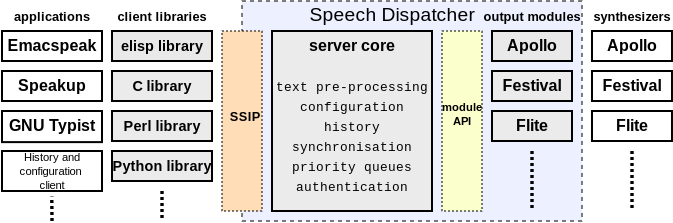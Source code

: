 <?xml version="1.0" encoding="UTF-8"?>
<dia:diagram xmlns:dia="http://www.lysator.liu.se/~alla/dia/"><dia:layer name="Background" visible="true"><dia:object type="Standard - Box" version="0" id="O0"><dia:attribute name="obj_pos"><dia:point val="18,4.5"/></dia:attribute><dia:attribute name="obj_bb"><dia:rectangle val="18,4.5;35,15.5"/></dia:attribute><dia:attribute name="elem_corner"><dia:point val="18,4.5"/></dia:attribute><dia:attribute name="elem_width"><dia:real val="17"/></dia:attribute><dia:attribute name="elem_height"><dia:real val="11"/></dia:attribute><dia:attribute name="border_width"><dia:real val="0"/></dia:attribute><dia:attribute name="inner_color"><dia:color val="#edf1ff"/></dia:attribute><dia:attribute name="show_background"><dia:boolean val="true"/></dia:attribute><dia:attribute name="line_style"><dia:enum val="1"/></dia:attribute><dia:attribute name="dashlength"><dia:real val="0.2"/></dia:attribute></dia:object><dia:object type="Standard - Box" version="0" id="O1"><dia:attribute name="obj_pos"><dia:point val="35.5,6"/></dia:attribute><dia:attribute name="obj_bb"><dia:rectangle val="35.45,5.95;39.55,7.55"/></dia:attribute><dia:attribute name="elem_corner"><dia:point val="35.5,6"/></dia:attribute><dia:attribute name="elem_width"><dia:real val="4"/></dia:attribute><dia:attribute name="elem_height"><dia:real val="1.5"/></dia:attribute><dia:attribute name="show_background"><dia:boolean val="true"/></dia:attribute></dia:object><dia:object type="Standard - Box" version="0" id="O2"><dia:attribute name="obj_pos"><dia:point val="19.5,6"/></dia:attribute><dia:attribute name="obj_bb"><dia:rectangle val="19.45,5.95;27.55,15.05"/></dia:attribute><dia:attribute name="elem_corner"><dia:point val="19.5,6"/></dia:attribute><dia:attribute name="elem_width"><dia:real val="8"/></dia:attribute><dia:attribute name="elem_height"><dia:real val="9"/></dia:attribute><dia:attribute name="inner_color"><dia:color val="#ebebeb"/></dia:attribute><dia:attribute name="show_background"><dia:boolean val="true"/></dia:attribute></dia:object><dia:object type="Standard - Box" version="0" id="O3"><dia:attribute name="obj_pos"><dia:point val="17,6"/></dia:attribute><dia:attribute name="obj_bb"><dia:rectangle val="16.995,5.995;19.005,15.005"/></dia:attribute><dia:attribute name="elem_corner"><dia:point val="17,6"/></dia:attribute><dia:attribute name="elem_width"><dia:real val="2"/></dia:attribute><dia:attribute name="elem_height"><dia:real val="9"/></dia:attribute><dia:attribute name="border_width"><dia:real val="0.01"/></dia:attribute><dia:attribute name="border_color"><dia:color val="#010101"/></dia:attribute><dia:attribute name="inner_color"><dia:color val="#ffdeb7"/></dia:attribute><dia:attribute name="show_background"><dia:boolean val="true"/></dia:attribute><dia:attribute name="line_style"><dia:enum val="4"/></dia:attribute></dia:object><dia:object type="Standard - Box" version="0" id="O4"><dia:attribute name="obj_pos"><dia:point val="28,6"/></dia:attribute><dia:attribute name="obj_bb"><dia:rectangle val="27.995,5.995;30.005,15.005"/></dia:attribute><dia:attribute name="elem_corner"><dia:point val="28,6"/></dia:attribute><dia:attribute name="elem_width"><dia:real val="2"/></dia:attribute><dia:attribute name="elem_height"><dia:real val="9"/></dia:attribute><dia:attribute name="border_width"><dia:real val="0.01"/></dia:attribute><dia:attribute name="border_color"><dia:color val="#010101"/></dia:attribute><dia:attribute name="inner_color"><dia:color val="#fbffcb"/></dia:attribute><dia:attribute name="show_background"><dia:boolean val="true"/></dia:attribute><dia:attribute name="line_style"><dia:enum val="4"/></dia:attribute></dia:object><dia:object type="Standard - Text" version="0" id="O5"><dia:attribute name="obj_pos"><dia:point val="18,10.5"/></dia:attribute><dia:attribute name="obj_bb"><dia:rectangle val="17.25,9.9;18.75,10.9"/></dia:attribute><dia:attribute name="text"><dia:composite type="text"><dia:attribute name="string"><dia:string># SSIP#</dia:string></dia:attribute><dia:attribute name="font"><dia:font family="arial" style="80" name="Helvetica-Bold"/></dia:attribute><dia:attribute name="height"><dia:real val="0.8"/></dia:attribute><dia:attribute name="pos"><dia:point val="18,10.5"/></dia:attribute><dia:attribute name="color"><dia:color val="#000000"/></dia:attribute><dia:attribute name="alignment"><dia:enum val="1"/></dia:attribute></dia:composite></dia:attribute></dia:object><dia:object type="Standard - Text" version="0" id="O6"><dia:attribute name="obj_pos"><dia:point val="29,10"/></dia:attribute><dia:attribute name="obj_bb"><dia:rectangle val="28.1,9.45;29.9,11.05"/></dia:attribute><dia:attribute name="text"><dia:composite type="text"><dia:attribute name="string"><dia:string>#module
API#</dia:string></dia:attribute><dia:attribute name="font"><dia:font family="arial" style="80" name="Helvetica-Bold"/></dia:attribute><dia:attribute name="height"><dia:real val="0.7"/></dia:attribute><dia:attribute name="pos"><dia:point val="29,10"/></dia:attribute><dia:attribute name="color"><dia:color val="#000000"/></dia:attribute><dia:attribute name="alignment"><dia:enum val="1"/></dia:attribute></dia:composite></dia:attribute></dia:object><dia:object type="Standard - Text" version="0" id="O7"><dia:attribute name="obj_pos"><dia:point val="25.5,5.5"/></dia:attribute><dia:attribute name="obj_bb"><dia:rectangle val="21.7,4.571;29.329,6.107"/></dia:attribute><dia:attribute name="text"><dia:composite type="text"><dia:attribute name="string"><dia:string>#Speech Dispatcher#</dia:string></dia:attribute><dia:attribute name="font"><dia:font family="arial" style="0" name="Helvetica"/></dia:attribute><dia:attribute name="height"><dia:real val="1.2"/></dia:attribute><dia:attribute name="pos"><dia:point val="25.5,5.5"/></dia:attribute><dia:attribute name="color"><dia:color val="#000000"/></dia:attribute><dia:attribute name="alignment"><dia:enum val="1"/></dia:attribute></dia:composite></dia:attribute></dia:object><dia:object type="Standard - Text" version="0" id="O8"><dia:attribute name="obj_pos"><dia:point val="8.5,5.5"/></dia:attribute><dia:attribute name="obj_bb"><dia:rectangle val="6.775,4.88;10.245,5.94"/></dia:attribute><dia:attribute name="text"><dia:composite type="text"><dia:attribute name="string"><dia:string>#applications#</dia:string></dia:attribute><dia:attribute name="font"><dia:font family="arial" style="80" name="Helvetica-Bold"/></dia:attribute><dia:attribute name="height"><dia:real val="0.8"/></dia:attribute><dia:attribute name="pos"><dia:point val="8.5,5.5"/></dia:attribute><dia:attribute name="color"><dia:color val="#000000"/></dia:attribute><dia:attribute name="alignment"><dia:enum val="1"/></dia:attribute></dia:composite></dia:attribute></dia:object><dia:object type="Standard - Box" version="0" id="O9"><dia:attribute name="obj_pos"><dia:point val="6,6"/></dia:attribute><dia:attribute name="obj_bb"><dia:rectangle val="5.95,5.95;11.05,7.55"/></dia:attribute><dia:attribute name="elem_corner"><dia:point val="6,6"/></dia:attribute><dia:attribute name="elem_width"><dia:real val="5"/></dia:attribute><dia:attribute name="elem_height"><dia:real val="1.5"/></dia:attribute><dia:attribute name="show_background"><dia:boolean val="true"/></dia:attribute></dia:object><dia:object type="Standard - Text" version="0" id="O10"><dia:attribute name="obj_pos"><dia:point val="8.5,7"/></dia:attribute><dia:attribute name="obj_bb"><dia:rectangle val="6.5,6.25;10.5,7.5"/></dia:attribute><dia:attribute name="text"><dia:composite type="text"><dia:attribute name="string"><dia:string>#Emacspeak#</dia:string></dia:attribute><dia:attribute name="font"><dia:font family="arial" style="80" name="Helvetica-Bold"/></dia:attribute><dia:attribute name="height"><dia:real val="1"/></dia:attribute><dia:attribute name="pos"><dia:point val="8.5,7"/></dia:attribute><dia:attribute name="color"><dia:color val="#000000"/></dia:attribute><dia:attribute name="alignment"><dia:enum val="1"/></dia:attribute></dia:composite></dia:attribute></dia:object><dia:object type="Standard - Line" version="0" id="O11"><dia:attribute name="obj_pos"><dia:point val="8.5,15.5"/></dia:attribute><dia:attribute name="obj_bb"><dia:rectangle val="8.403,14.193;8.586,15.586"/></dia:attribute><dia:attribute name="conn_endpoints"><dia:point val="8.5,15.5"/><dia:point val="8.489,14.278"/></dia:attribute><dia:attribute name="numcp"><dia:int val="1"/></dia:attribute><dia:attribute name="line_width"><dia:real val="0.17"/></dia:attribute><dia:attribute name="line_style"><dia:enum val="4"/></dia:attribute><dia:attribute name="dashlength"><dia:real val="1.5"/></dia:attribute></dia:object><dia:object type="Standard - Text" version="0" id="O12"><dia:attribute name="obj_pos"><dia:point val="37.5,5.5"/></dia:attribute><dia:attribute name="obj_bb"><dia:rectangle val="35.675,4.9;39.325,5.9"/></dia:attribute><dia:attribute name="text"><dia:composite type="text"><dia:attribute name="string"><dia:string>#synthesizers#</dia:string></dia:attribute><dia:attribute name="font"><dia:font family="arial" style="80" name="Helvetica-Bold"/></dia:attribute><dia:attribute name="height"><dia:real val="0.8"/></dia:attribute><dia:attribute name="pos"><dia:point val="37.5,5.5"/></dia:attribute><dia:attribute name="color"><dia:color val="#000000"/></dia:attribute><dia:attribute name="alignment"><dia:enum val="1"/></dia:attribute></dia:composite></dia:attribute></dia:object><dia:object type="Standard - Box" version="0" id="O13"><dia:attribute name="obj_pos"><dia:point val="30.5,6"/></dia:attribute><dia:attribute name="obj_bb"><dia:rectangle val="30.45,5.95;34.55,7.55"/></dia:attribute><dia:attribute name="elem_corner"><dia:point val="30.5,6"/></dia:attribute><dia:attribute name="elem_width"><dia:real val="4"/></dia:attribute><dia:attribute name="elem_height"><dia:real val="1.5"/></dia:attribute><dia:attribute name="inner_color"><dia:color val="#e9e9e9"/></dia:attribute><dia:attribute name="show_background"><dia:boolean val="true"/></dia:attribute></dia:object><dia:object type="Standard - Text" version="0" id="O14"><dia:attribute name="obj_pos"><dia:point val="32.5,7"/></dia:attribute><dia:attribute name="obj_bb"><dia:rectangle val="31.4,6.25;33.6,7.5"/></dia:attribute><dia:attribute name="text"><dia:composite type="text"><dia:attribute name="string"><dia:string>#Apollo#</dia:string></dia:attribute><dia:attribute name="font"><dia:font family="arial" style="80" name="Helvetica-Bold"/></dia:attribute><dia:attribute name="height"><dia:real val="1"/></dia:attribute><dia:attribute name="pos"><dia:point val="32.5,7"/></dia:attribute><dia:attribute name="color"><dia:color val="#000000"/></dia:attribute><dia:attribute name="alignment"><dia:enum val="1"/></dia:attribute></dia:composite></dia:attribute></dia:object><dia:object type="Standard - Box" version="0" id="O15"><dia:attribute name="obj_pos"><dia:point val="30.5,10"/></dia:attribute><dia:attribute name="obj_bb"><dia:rectangle val="30.45,9.95;34.55,11.55"/></dia:attribute><dia:attribute name="elem_corner"><dia:point val="30.5,10"/></dia:attribute><dia:attribute name="elem_width"><dia:real val="4"/></dia:attribute><dia:attribute name="elem_height"><dia:real val="1.5"/></dia:attribute><dia:attribute name="inner_color"><dia:color val="#ebebeb"/></dia:attribute><dia:attribute name="show_background"><dia:boolean val="true"/></dia:attribute></dia:object><dia:object type="Standard - Text" version="0" id="O16"><dia:attribute name="obj_pos"><dia:point val="32.5,11"/></dia:attribute><dia:attribute name="obj_bb"><dia:rectangle val="31.725,10.25;33.275,11.5"/></dia:attribute><dia:attribute name="text"><dia:composite type="text"><dia:attribute name="string"><dia:string>#Flite#</dia:string></dia:attribute><dia:attribute name="font"><dia:font family="arial" style="80" name="Helvetica-Bold"/></dia:attribute><dia:attribute name="height"><dia:real val="1"/></dia:attribute><dia:attribute name="pos"><dia:point val="32.5,11"/></dia:attribute><dia:attribute name="color"><dia:color val="#000000"/></dia:attribute><dia:attribute name="alignment"><dia:enum val="1"/></dia:attribute></dia:composite></dia:attribute></dia:object><dia:object type="Standard - Line" version="0" id="O17"><dia:attribute name="obj_pos"><dia:point val="37.5,12"/></dia:attribute><dia:attribute name="obj_bb"><dia:rectangle val="37.415,11.915;37.585,15.085"/></dia:attribute><dia:attribute name="conn_endpoints"><dia:point val="37.5,12"/><dia:point val="37.5,15"/></dia:attribute><dia:attribute name="numcp"><dia:int val="1"/></dia:attribute><dia:attribute name="line_width"><dia:real val="0.17"/></dia:attribute><dia:attribute name="line_style"><dia:enum val="4"/></dia:attribute><dia:attribute name="dashlength"><dia:real val="1.5"/></dia:attribute></dia:object><dia:object type="Standard - Box" version="0" id="O18"><dia:attribute name="obj_pos"><dia:point val="30.5,8"/></dia:attribute><dia:attribute name="obj_bb"><dia:rectangle val="30.45,7.95;34.55,9.55"/></dia:attribute><dia:attribute name="elem_corner"><dia:point val="30.5,8"/></dia:attribute><dia:attribute name="elem_width"><dia:real val="4"/></dia:attribute><dia:attribute name="elem_height"><dia:real val="1.5"/></dia:attribute><dia:attribute name="inner_color"><dia:color val="#ebebeb"/></dia:attribute><dia:attribute name="show_background"><dia:boolean val="true"/></dia:attribute></dia:object><dia:object type="Standard - Text" version="0" id="O19"><dia:attribute name="obj_pos"><dia:point val="32.5,9"/></dia:attribute><dia:attribute name="obj_bb"><dia:rectangle val="31.1,8.25;33.9,9.5"/></dia:attribute><dia:attribute name="text"><dia:composite type="text"><dia:attribute name="string"><dia:string>#Festival#</dia:string></dia:attribute><dia:attribute name="font"><dia:font family="arial" style="80" name="Helvetica-Bold"/></dia:attribute><dia:attribute name="height"><dia:real val="1"/></dia:attribute><dia:attribute name="pos"><dia:point val="32.5,9"/></dia:attribute><dia:attribute name="color"><dia:color val="#000000"/></dia:attribute><dia:attribute name="alignment"><dia:enum val="1"/></dia:attribute></dia:composite></dia:attribute></dia:object><dia:object type="Standard - Text" version="0" id="O20"><dia:attribute name="obj_pos"><dia:point val="23.5,7"/></dia:attribute><dia:attribute name="obj_bb"><dia:rectangle val="21.425,6.225;25.6,7.55"/></dia:attribute><dia:attribute name="text"><dia:composite type="text"><dia:attribute name="string"><dia:string>#server core#</dia:string></dia:attribute><dia:attribute name="font"><dia:font family="arial" style="80" name="Helvetica-Bold"/></dia:attribute><dia:attribute name="height"><dia:real val="1"/></dia:attribute><dia:attribute name="pos"><dia:point val="23.5,7"/></dia:attribute><dia:attribute name="color"><dia:color val="#000000"/></dia:attribute><dia:attribute name="alignment"><dia:enum val="1"/></dia:attribute></dia:composite></dia:attribute></dia:object><dia:object type="Standard - Text" version="0" id="O21"><dia:attribute name="obj_pos"><dia:point val="32.5,5.5"/></dia:attribute><dia:attribute name="obj_bb"><dia:rectangle val="30.3,4.9;34.7,5.9"/></dia:attribute><dia:attribute name="text"><dia:composite type="text"><dia:attribute name="string"><dia:string>#output modules#</dia:string></dia:attribute><dia:attribute name="font"><dia:font family="arial" style="80" name="Helvetica-Bold"/></dia:attribute><dia:attribute name="height"><dia:real val="0.8"/></dia:attribute><dia:attribute name="pos"><dia:point val="32.5,5.5"/></dia:attribute><dia:attribute name="color"><dia:color val="#000000"/></dia:attribute><dia:attribute name="alignment"><dia:enum val="1"/></dia:attribute></dia:composite></dia:attribute></dia:object><dia:object type="Standard - Box" version="0" id="O22"><dia:attribute name="obj_pos"><dia:point val="35.5,10"/></dia:attribute><dia:attribute name="obj_bb"><dia:rectangle val="35.45,9.95;39.55,11.55"/></dia:attribute><dia:attribute name="elem_corner"><dia:point val="35.5,10"/></dia:attribute><dia:attribute name="elem_width"><dia:real val="4"/></dia:attribute><dia:attribute name="elem_height"><dia:real val="1.5"/></dia:attribute><dia:attribute name="show_background"><dia:boolean val="true"/></dia:attribute></dia:object><dia:object type="Standard - Text" version="0" id="O23"><dia:attribute name="obj_pos"><dia:point val="37.5,11"/></dia:attribute><dia:attribute name="obj_bb"><dia:rectangle val="36.725,10.25;38.275,11.5"/></dia:attribute><dia:attribute name="text"><dia:composite type="text"><dia:attribute name="string"><dia:string>#Flite#</dia:string></dia:attribute><dia:attribute name="font"><dia:font family="arial" style="80" name="Helvetica-Bold"/></dia:attribute><dia:attribute name="height"><dia:real val="1"/></dia:attribute><dia:attribute name="pos"><dia:point val="37.5,11"/></dia:attribute><dia:attribute name="color"><dia:color val="#000000"/></dia:attribute><dia:attribute name="alignment"><dia:enum val="1"/></dia:attribute></dia:composite></dia:attribute></dia:object><dia:object type="Standard - Line" version="0" id="O24"><dia:attribute name="obj_pos"><dia:point val="32.5,12"/></dia:attribute><dia:attribute name="obj_bb"><dia:rectangle val="32.415,11.915;32.585,15.085"/></dia:attribute><dia:attribute name="conn_endpoints"><dia:point val="32.5,12"/><dia:point val="32.5,15"/></dia:attribute><dia:attribute name="numcp"><dia:int val="1"/></dia:attribute><dia:attribute name="line_width"><dia:real val="0.17"/></dia:attribute><dia:attribute name="line_style"><dia:enum val="4"/></dia:attribute><dia:attribute name="dashlength"><dia:real val="1.5"/></dia:attribute></dia:object><dia:object type="Standard - Box" version="0" id="O25"><dia:attribute name="obj_pos"><dia:point val="35.5,8"/></dia:attribute><dia:attribute name="obj_bb"><dia:rectangle val="35.45,7.95;39.55,9.55"/></dia:attribute><dia:attribute name="elem_corner"><dia:point val="35.5,8"/></dia:attribute><dia:attribute name="elem_width"><dia:real val="4"/></dia:attribute><dia:attribute name="elem_height"><dia:real val="1.5"/></dia:attribute><dia:attribute name="show_background"><dia:boolean val="true"/></dia:attribute></dia:object><dia:object type="Standard - Text" version="0" id="O26"><dia:attribute name="obj_pos"><dia:point val="37.5,9"/></dia:attribute><dia:attribute name="obj_bb"><dia:rectangle val="36.1,8.25;38.9,9.5"/></dia:attribute><dia:attribute name="text"><dia:composite type="text"><dia:attribute name="string"><dia:string>#Festival#</dia:string></dia:attribute><dia:attribute name="font"><dia:font family="arial" style="80" name="Helvetica-Bold"/></dia:attribute><dia:attribute name="height"><dia:real val="1"/></dia:attribute><dia:attribute name="pos"><dia:point val="37.5,9"/></dia:attribute><dia:attribute name="color"><dia:color val="#000000"/></dia:attribute><dia:attribute name="alignment"><dia:enum val="1"/></dia:attribute></dia:composite></dia:attribute></dia:object><dia:object type="Standard - Text" version="0" id="O27"><dia:attribute name="obj_pos"><dia:point val="37.5,7"/></dia:attribute><dia:attribute name="obj_bb"><dia:rectangle val="36.4,6.25;38.6,7.5"/></dia:attribute><dia:attribute name="text"><dia:composite type="text"><dia:attribute name="string"><dia:string>#Apollo#</dia:string></dia:attribute><dia:attribute name="font"><dia:font family="arial" style="80" name="Helvetica-Bold"/></dia:attribute><dia:attribute name="height"><dia:real val="1"/></dia:attribute><dia:attribute name="pos"><dia:point val="37.5,7"/></dia:attribute><dia:attribute name="color"><dia:color val="#000000"/></dia:attribute><dia:attribute name="alignment"><dia:enum val="1"/></dia:attribute></dia:composite></dia:attribute></dia:object><dia:object type="Standard - Line" version="0" id="O28"><dia:attribute name="obj_pos"><dia:point val="14,14"/></dia:attribute><dia:attribute name="obj_bb"><dia:rectangle val="13.915,13.915;14.085,15.585"/></dia:attribute><dia:attribute name="conn_endpoints"><dia:point val="14,14"/><dia:point val="14,15.5"/></dia:attribute><dia:attribute name="numcp"><dia:int val="1"/></dia:attribute><dia:attribute name="line_width"><dia:real val="0.17"/></dia:attribute><dia:attribute name="line_style"><dia:enum val="4"/></dia:attribute><dia:attribute name="dashlength"><dia:real val="1.5"/></dia:attribute></dia:object><dia:object type="Standard - Box" version="0" id="O29"><dia:attribute name="obj_pos"><dia:point val="6,8"/></dia:attribute><dia:attribute name="obj_bb"><dia:rectangle val="5.95,7.95;11.05,9.55"/></dia:attribute><dia:attribute name="elem_corner"><dia:point val="6,8"/></dia:attribute><dia:attribute name="elem_width"><dia:real val="5"/></dia:attribute><dia:attribute name="elem_height"><dia:real val="1.5"/></dia:attribute><dia:attribute name="show_background"><dia:boolean val="true"/></dia:attribute></dia:object><dia:object type="Standard - Text" version="0" id="O30"><dia:attribute name="obj_pos"><dia:point val="8.5,9"/></dia:attribute><dia:attribute name="obj_bb"><dia:rectangle val="6.95,8.225;10.075,9.55"/></dia:attribute><dia:attribute name="text"><dia:composite type="text"><dia:attribute name="string"><dia:string>#Speakup#</dia:string></dia:attribute><dia:attribute name="font"><dia:font family="arial" style="80" name="Helvetica-Bold"/></dia:attribute><dia:attribute name="height"><dia:real val="1"/></dia:attribute><dia:attribute name="pos"><dia:point val="8.5,9"/></dia:attribute><dia:attribute name="color"><dia:color val="#000000"/></dia:attribute><dia:attribute name="alignment"><dia:enum val="1"/></dia:attribute></dia:composite></dia:attribute></dia:object><dia:object type="Standard - Box" version="0" id="O31"><dia:attribute name="obj_pos"><dia:point val="6,10"/></dia:attribute><dia:attribute name="obj_bb"><dia:rectangle val="5.95,9.95;11.05,11.606"/></dia:attribute><dia:attribute name="elem_corner"><dia:point val="6,10"/></dia:attribute><dia:attribute name="elem_width"><dia:real val="5"/></dia:attribute><dia:attribute name="elem_height"><dia:real val="1.556"/></dia:attribute><dia:attribute name="show_background"><dia:boolean val="true"/></dia:attribute></dia:object><dia:object type="Standard - Text" version="0" id="O32"><dia:attribute name="obj_pos"><dia:point val="8.5,11"/></dia:attribute><dia:attribute name="obj_bb"><dia:rectangle val="6.5,10.225;10.525,11.55"/></dia:attribute><dia:attribute name="text"><dia:composite type="text"><dia:attribute name="string"><dia:string>#GNU Typist#</dia:string></dia:attribute><dia:attribute name="font"><dia:font family="arial" style="80" name="Helvetica-Bold"/></dia:attribute><dia:attribute name="height"><dia:real val="1"/></dia:attribute><dia:attribute name="pos"><dia:point val="8.5,11"/></dia:attribute><dia:attribute name="color"><dia:color val="#000000"/></dia:attribute><dia:attribute name="alignment"><dia:enum val="1"/></dia:attribute></dia:composite></dia:attribute></dia:object><dia:object type="Standard - Text" version="0" id="O33"><dia:attribute name="obj_pos"><dia:point val="23.5,11"/></dia:attribute><dia:attribute name="obj_bb"><dia:rectangle val="22.275,10.45;24.725,11.5"/></dia:attribute><dia:attribute name="text"><dia:composite type="text"><dia:attribute name="string"><dia:string>#history#</dia:string></dia:attribute><dia:attribute name="font"><dia:font family="courier new" style="0" name="Courier"/></dia:attribute><dia:attribute name="height"><dia:real val="0.8"/></dia:attribute><dia:attribute name="pos"><dia:point val="23.5,11"/></dia:attribute><dia:attribute name="color"><dia:color val="#000000"/></dia:attribute><dia:attribute name="alignment"><dia:enum val="1"/></dia:attribute></dia:composite></dia:attribute></dia:object><dia:object type="Standard - Text" version="0" id="O34"><dia:attribute name="obj_pos"><dia:point val="23.5,12"/></dia:attribute><dia:attribute name="obj_bb"><dia:rectangle val="20.875,11.45;26.125,12.5"/></dia:attribute><dia:attribute name="text"><dia:composite type="text"><dia:attribute name="string"><dia:string>#synchronisation#</dia:string></dia:attribute><dia:attribute name="font"><dia:font family="courier new" style="0" name="Courier"/></dia:attribute><dia:attribute name="height"><dia:real val="0.8"/></dia:attribute><dia:attribute name="pos"><dia:point val="23.5,12"/></dia:attribute><dia:attribute name="color"><dia:color val="#000000"/></dia:attribute><dia:attribute name="alignment"><dia:enum val="1"/></dia:attribute></dia:composite></dia:attribute></dia:object><dia:object type="Standard - Text" version="0" id="O35"><dia:attribute name="obj_pos"><dia:point val="23.5,10"/></dia:attribute><dia:attribute name="obj_bb"><dia:rectangle val="21.225,9.45;25.775,10.5"/></dia:attribute><dia:attribute name="text"><dia:composite type="text"><dia:attribute name="string"><dia:string>#configuration#</dia:string></dia:attribute><dia:attribute name="font"><dia:font family="courier new" style="0" name="Courier"/></dia:attribute><dia:attribute name="height"><dia:real val="0.8"/></dia:attribute><dia:attribute name="pos"><dia:point val="23.5,10"/></dia:attribute><dia:attribute name="color"><dia:color val="#000000"/></dia:attribute><dia:attribute name="alignment"><dia:enum val="1"/></dia:attribute></dia:composite></dia:attribute></dia:object><dia:object type="Standard - Text" version="0" id="O36"><dia:attribute name="obj_pos"><dia:point val="27.061,4.586"/></dia:attribute><dia:attribute name="obj_bb"><dia:rectangle val="27.061,4.036;27.061,5.086"/></dia:attribute><dia:attribute name="text"><dia:composite type="text"><dia:attribute name="string"><dia:string>##</dia:string></dia:attribute><dia:attribute name="font"><dia:font family="courier new" style="0" name="Courier"/></dia:attribute><dia:attribute name="height"><dia:real val="0.8"/></dia:attribute><dia:attribute name="pos"><dia:point val="27.061,4.586"/></dia:attribute><dia:attribute name="color"><dia:color val="#000000"/></dia:attribute><dia:attribute name="alignment"><dia:enum val="1"/></dia:attribute></dia:composite></dia:attribute></dia:object><dia:object type="Standard - Box" version="0" id="O37"><dia:attribute name="obj_pos"><dia:point val="6,12"/></dia:attribute><dia:attribute name="obj_bb"><dia:rectangle val="5.95,11.95;11.05,14.05"/></dia:attribute><dia:attribute name="elem_corner"><dia:point val="6,12"/></dia:attribute><dia:attribute name="elem_width"><dia:real val="5"/></dia:attribute><dia:attribute name="elem_height"><dia:real val="2"/></dia:attribute><dia:attribute name="show_background"><dia:boolean val="true"/></dia:attribute></dia:object><dia:object type="Standard - Text" version="0" id="O38"><dia:attribute name="obj_pos"><dia:point val="8.5,12.5"/></dia:attribute><dia:attribute name="obj_bb"><dia:rectangle val="6.85,11.931;10.169,14.287"/></dia:attribute><dia:attribute name="text"><dia:composite type="text"><dia:attribute name="string"><dia:string>#History and
configuration 
client#</dia:string></dia:attribute><dia:attribute name="font"><dia:font family="arial" style="0" name="Helvetica"/></dia:attribute><dia:attribute name="height"><dia:real val="0.7"/></dia:attribute><dia:attribute name="pos"><dia:point val="8.5,12.5"/></dia:attribute><dia:attribute name="color"><dia:color val="#000000"/></dia:attribute><dia:attribute name="alignment"><dia:enum val="1"/></dia:attribute></dia:composite></dia:attribute></dia:object><dia:object type="Standard - Text" version="0" id="O39"><dia:attribute name="obj_pos"><dia:point val="23.5,9"/></dia:attribute><dia:attribute name="obj_bb"><dia:rectangle val="20.175,8.43;26.845,9.54"/></dia:attribute><dia:attribute name="text"><dia:composite type="text"><dia:attribute name="string"><dia:string>#text pre-processing#</dia:string></dia:attribute><dia:attribute name="font"><dia:font family="courier new" style="0" name="Courier"/></dia:attribute><dia:attribute name="height"><dia:real val="0.8"/></dia:attribute><dia:attribute name="pos"><dia:point val="23.5,9"/></dia:attribute><dia:attribute name="color"><dia:color val="#000000"/></dia:attribute><dia:attribute name="alignment"><dia:enum val="1"/></dia:attribute></dia:composite></dia:attribute></dia:object><dia:object type="Standard - Box" version="0" id="O40"><dia:attribute name="obj_pos"><dia:point val="11.5,10"/></dia:attribute><dia:attribute name="obj_bb"><dia:rectangle val="11.45,9.95;16.55,11.55"/></dia:attribute><dia:attribute name="elem_corner"><dia:point val="11.5,10"/></dia:attribute><dia:attribute name="elem_width"><dia:real val="5"/></dia:attribute><dia:attribute name="elem_height"><dia:real val="1.5"/></dia:attribute><dia:attribute name="inner_color"><dia:color val="#ebebeb"/></dia:attribute><dia:attribute name="show_background"><dia:boolean val="true"/></dia:attribute></dia:object><dia:object type="Standard - Text" version="0" id="O41"><dia:attribute name="obj_pos"><dia:point val="14,11"/></dia:attribute><dia:attribute name="obj_bb"><dia:rectangle val="14,10.1;14,11.55"/></dia:attribute><dia:attribute name="text"><dia:composite type="text"><dia:attribute name="string"><dia:string>##</dia:string></dia:attribute><dia:attribute name="font"><dia:font family="arial" style="80" name="Helvetica-Bold"/></dia:attribute><dia:attribute name="height"><dia:real val="1.2"/></dia:attribute><dia:attribute name="pos"><dia:point val="14,11"/></dia:attribute><dia:attribute name="color"><dia:color val="#000000"/></dia:attribute><dia:attribute name="alignment"><dia:enum val="1"/></dia:attribute></dia:composite></dia:attribute></dia:object><dia:object type="Standard - Box" version="0" id="O42"><dia:attribute name="obj_pos"><dia:point val="11.5,6"/></dia:attribute><dia:attribute name="obj_bb"><dia:rectangle val="11.45,5.95;16.55,7.55"/></dia:attribute><dia:attribute name="elem_corner"><dia:point val="11.5,6"/></dia:attribute><dia:attribute name="elem_width"><dia:real val="5"/></dia:attribute><dia:attribute name="elem_height"><dia:real val="1.5"/></dia:attribute><dia:attribute name="inner_color"><dia:color val="#e9e9e9"/></dia:attribute><dia:attribute name="show_background"><dia:boolean val="true"/></dia:attribute></dia:object><dia:object type="Standard - Text" version="0" id="O43"><dia:attribute name="obj_pos"><dia:point val="14,7"/></dia:attribute><dia:attribute name="obj_bb"><dia:rectangle val="12.125,6.35;15.875,7.45"/></dia:attribute><dia:attribute name="text"><dia:composite type="text"><dia:attribute name="string"><dia:string>#elisp library#</dia:string></dia:attribute><dia:attribute name="font"><dia:font family="arial" style="80" name="Helvetica-Bold"/></dia:attribute><dia:attribute name="height"><dia:real val="0.9"/></dia:attribute><dia:attribute name="pos"><dia:point val="14,7"/></dia:attribute><dia:attribute name="color"><dia:color val="#000000"/></dia:attribute><dia:attribute name="alignment"><dia:enum val="1"/></dia:attribute></dia:composite></dia:attribute></dia:object><dia:object type="Standard - Text" version="0" id="O44"><dia:attribute name="obj_pos"><dia:point val="14,11"/></dia:attribute><dia:attribute name="obj_bb"><dia:rectangle val="12.225,10.329;15.796,11.492"/></dia:attribute><dia:attribute name="text"><dia:composite type="text"><dia:attribute name="string"><dia:string>#Perl library#</dia:string></dia:attribute><dia:attribute name="font"><dia:font family="arial" style="80" name="Helvetica-Bold"/></dia:attribute><dia:attribute name="height"><dia:real val="0.9"/></dia:attribute><dia:attribute name="pos"><dia:point val="14,11"/></dia:attribute><dia:attribute name="color"><dia:color val="#000000"/></dia:attribute><dia:attribute name="alignment"><dia:enum val="1"/></dia:attribute></dia:composite></dia:attribute></dia:object><dia:object type="Standard - Box" version="0" id="O45"><dia:attribute name="obj_pos"><dia:point val="11.5,12"/></dia:attribute><dia:attribute name="obj_bb"><dia:rectangle val="11.45,11.95;16.55,13.55"/></dia:attribute><dia:attribute name="elem_corner"><dia:point val="11.5,12"/></dia:attribute><dia:attribute name="elem_width"><dia:real val="5"/></dia:attribute><dia:attribute name="elem_height"><dia:real val="1.5"/></dia:attribute><dia:attribute name="inner_color"><dia:color val="#ebebeb"/></dia:attribute><dia:attribute name="show_background"><dia:boolean val="true"/></dia:attribute></dia:object><dia:object type="Standard - Text" version="0" id="O46"><dia:attribute name="obj_pos"><dia:point val="14,13"/></dia:attribute><dia:attribute name="obj_bb"><dia:rectangle val="11.775,12.35;16.225,13.45"/></dia:attribute><dia:attribute name="text"><dia:composite type="text"><dia:attribute name="string"><dia:string>#Python library#</dia:string></dia:attribute><dia:attribute name="font"><dia:font family="arial" style="80" name="Helvetica-Bold"/></dia:attribute><dia:attribute name="height"><dia:real val="0.9"/></dia:attribute><dia:attribute name="pos"><dia:point val="14,13"/></dia:attribute><dia:attribute name="color"><dia:color val="#000000"/></dia:attribute><dia:attribute name="alignment"><dia:enum val="1"/></dia:attribute></dia:composite></dia:attribute></dia:object><dia:object type="Standard - Text" version="0" id="O47"><dia:attribute name="obj_pos"><dia:point val="14,5.5"/></dia:attribute><dia:attribute name="obj_bb"><dia:rectangle val="11.975,4.9;16.025,5.9"/></dia:attribute><dia:attribute name="text"><dia:composite type="text"><dia:attribute name="string"><dia:string>#client libraries#</dia:string></dia:attribute><dia:attribute name="font"><dia:font family="arial" style="80" name="Helvetica-Bold"/></dia:attribute><dia:attribute name="height"><dia:real val="0.8"/></dia:attribute><dia:attribute name="pos"><dia:point val="14,5.5"/></dia:attribute><dia:attribute name="color"><dia:color val="#000000"/></dia:attribute><dia:attribute name="alignment"><dia:enum val="1"/></dia:attribute></dia:composite></dia:attribute></dia:object><dia:object type="Standard - Box" version="0" id="O48"><dia:attribute name="obj_pos"><dia:point val="11.5,8"/></dia:attribute><dia:attribute name="obj_bb"><dia:rectangle val="11.45,7.95;16.55,9.55"/></dia:attribute><dia:attribute name="elem_corner"><dia:point val="11.5,8"/></dia:attribute><dia:attribute name="elem_width"><dia:real val="5"/></dia:attribute><dia:attribute name="elem_height"><dia:real val="1.5"/></dia:attribute><dia:attribute name="inner_color"><dia:color val="#ebebeb"/></dia:attribute><dia:attribute name="show_background"><dia:boolean val="true"/></dia:attribute></dia:object><dia:object type="Standard - Text" version="0" id="O49"><dia:attribute name="obj_pos"><dia:point val="14,9"/></dia:attribute><dia:attribute name="obj_bb"><dia:rectangle val="12.65,8.35;15.35,9.45"/></dia:attribute><dia:attribute name="text"><dia:composite type="text"><dia:attribute name="string"><dia:string>#C library#</dia:string></dia:attribute><dia:attribute name="font"><dia:font family="arial" style="80" name="Helvetica-Bold"/></dia:attribute><dia:attribute name="height"><dia:real val="0.9"/></dia:attribute><dia:attribute name="pos"><dia:point val="14,9"/></dia:attribute><dia:attribute name="color"><dia:color val="#000000"/></dia:attribute><dia:attribute name="alignment"><dia:enum val="1"/></dia:attribute></dia:composite></dia:attribute></dia:object><dia:object type="Standard - Text" version="0" id="O50"><dia:attribute name="obj_pos"><dia:point val="23.5,13"/></dia:attribute><dia:attribute name="obj_bb"><dia:rectangle val="20.875,12.45;26.125,13.5"/></dia:attribute><dia:attribute name="text"><dia:composite type="text"><dia:attribute name="string"><dia:string>#priority queues#</dia:string></dia:attribute><dia:attribute name="font"><dia:font family="courier new" style="0" name="Courier"/></dia:attribute><dia:attribute name="height"><dia:real val="0.8"/></dia:attribute><dia:attribute name="pos"><dia:point val="23.5,13"/></dia:attribute><dia:attribute name="color"><dia:color val="#000000"/></dia:attribute><dia:attribute name="alignment"><dia:enum val="1"/></dia:attribute></dia:composite></dia:attribute></dia:object><dia:object type="Standard - Text" version="0" id="O51"><dia:attribute name="obj_pos"><dia:point val="23.5,14"/></dia:attribute><dia:attribute name="obj_bb"><dia:rectangle val="21.05,13.45;25.95,14.5"/></dia:attribute><dia:attribute name="text"><dia:composite type="text"><dia:attribute name="string"><dia:string>#authentication#</dia:string></dia:attribute><dia:attribute name="font"><dia:font family="courier new" style="0" name="Courier"/></dia:attribute><dia:attribute name="height"><dia:real val="0.8"/></dia:attribute><dia:attribute name="pos"><dia:point val="23.5,14"/></dia:attribute><dia:attribute name="color"><dia:color val="#000000"/></dia:attribute><dia:attribute name="alignment"><dia:enum val="1"/></dia:attribute></dia:composite></dia:attribute></dia:object></dia:layer></dia:diagram>
